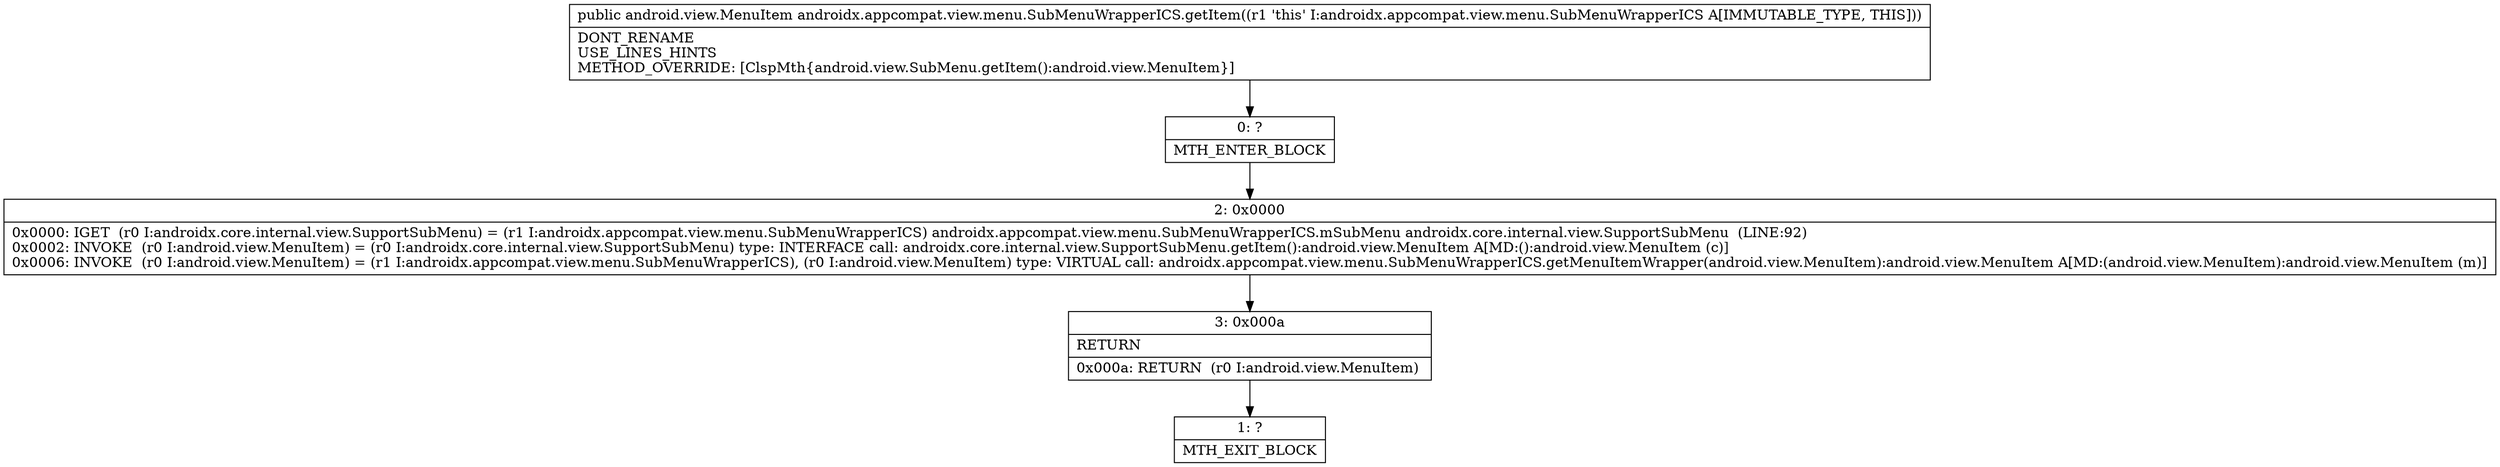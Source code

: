digraph "CFG forandroidx.appcompat.view.menu.SubMenuWrapperICS.getItem()Landroid\/view\/MenuItem;" {
Node_0 [shape=record,label="{0\:\ ?|MTH_ENTER_BLOCK\l}"];
Node_2 [shape=record,label="{2\:\ 0x0000|0x0000: IGET  (r0 I:androidx.core.internal.view.SupportSubMenu) = (r1 I:androidx.appcompat.view.menu.SubMenuWrapperICS) androidx.appcompat.view.menu.SubMenuWrapperICS.mSubMenu androidx.core.internal.view.SupportSubMenu  (LINE:92)\l0x0002: INVOKE  (r0 I:android.view.MenuItem) = (r0 I:androidx.core.internal.view.SupportSubMenu) type: INTERFACE call: androidx.core.internal.view.SupportSubMenu.getItem():android.view.MenuItem A[MD:():android.view.MenuItem (c)]\l0x0006: INVOKE  (r0 I:android.view.MenuItem) = (r1 I:androidx.appcompat.view.menu.SubMenuWrapperICS), (r0 I:android.view.MenuItem) type: VIRTUAL call: androidx.appcompat.view.menu.SubMenuWrapperICS.getMenuItemWrapper(android.view.MenuItem):android.view.MenuItem A[MD:(android.view.MenuItem):android.view.MenuItem (m)]\l}"];
Node_3 [shape=record,label="{3\:\ 0x000a|RETURN\l|0x000a: RETURN  (r0 I:android.view.MenuItem) \l}"];
Node_1 [shape=record,label="{1\:\ ?|MTH_EXIT_BLOCK\l}"];
MethodNode[shape=record,label="{public android.view.MenuItem androidx.appcompat.view.menu.SubMenuWrapperICS.getItem((r1 'this' I:androidx.appcompat.view.menu.SubMenuWrapperICS A[IMMUTABLE_TYPE, THIS]))  | DONT_RENAME\lUSE_LINES_HINTS\lMETHOD_OVERRIDE: [ClspMth\{android.view.SubMenu.getItem():android.view.MenuItem\}]\l}"];
MethodNode -> Node_0;Node_0 -> Node_2;
Node_2 -> Node_3;
Node_3 -> Node_1;
}

